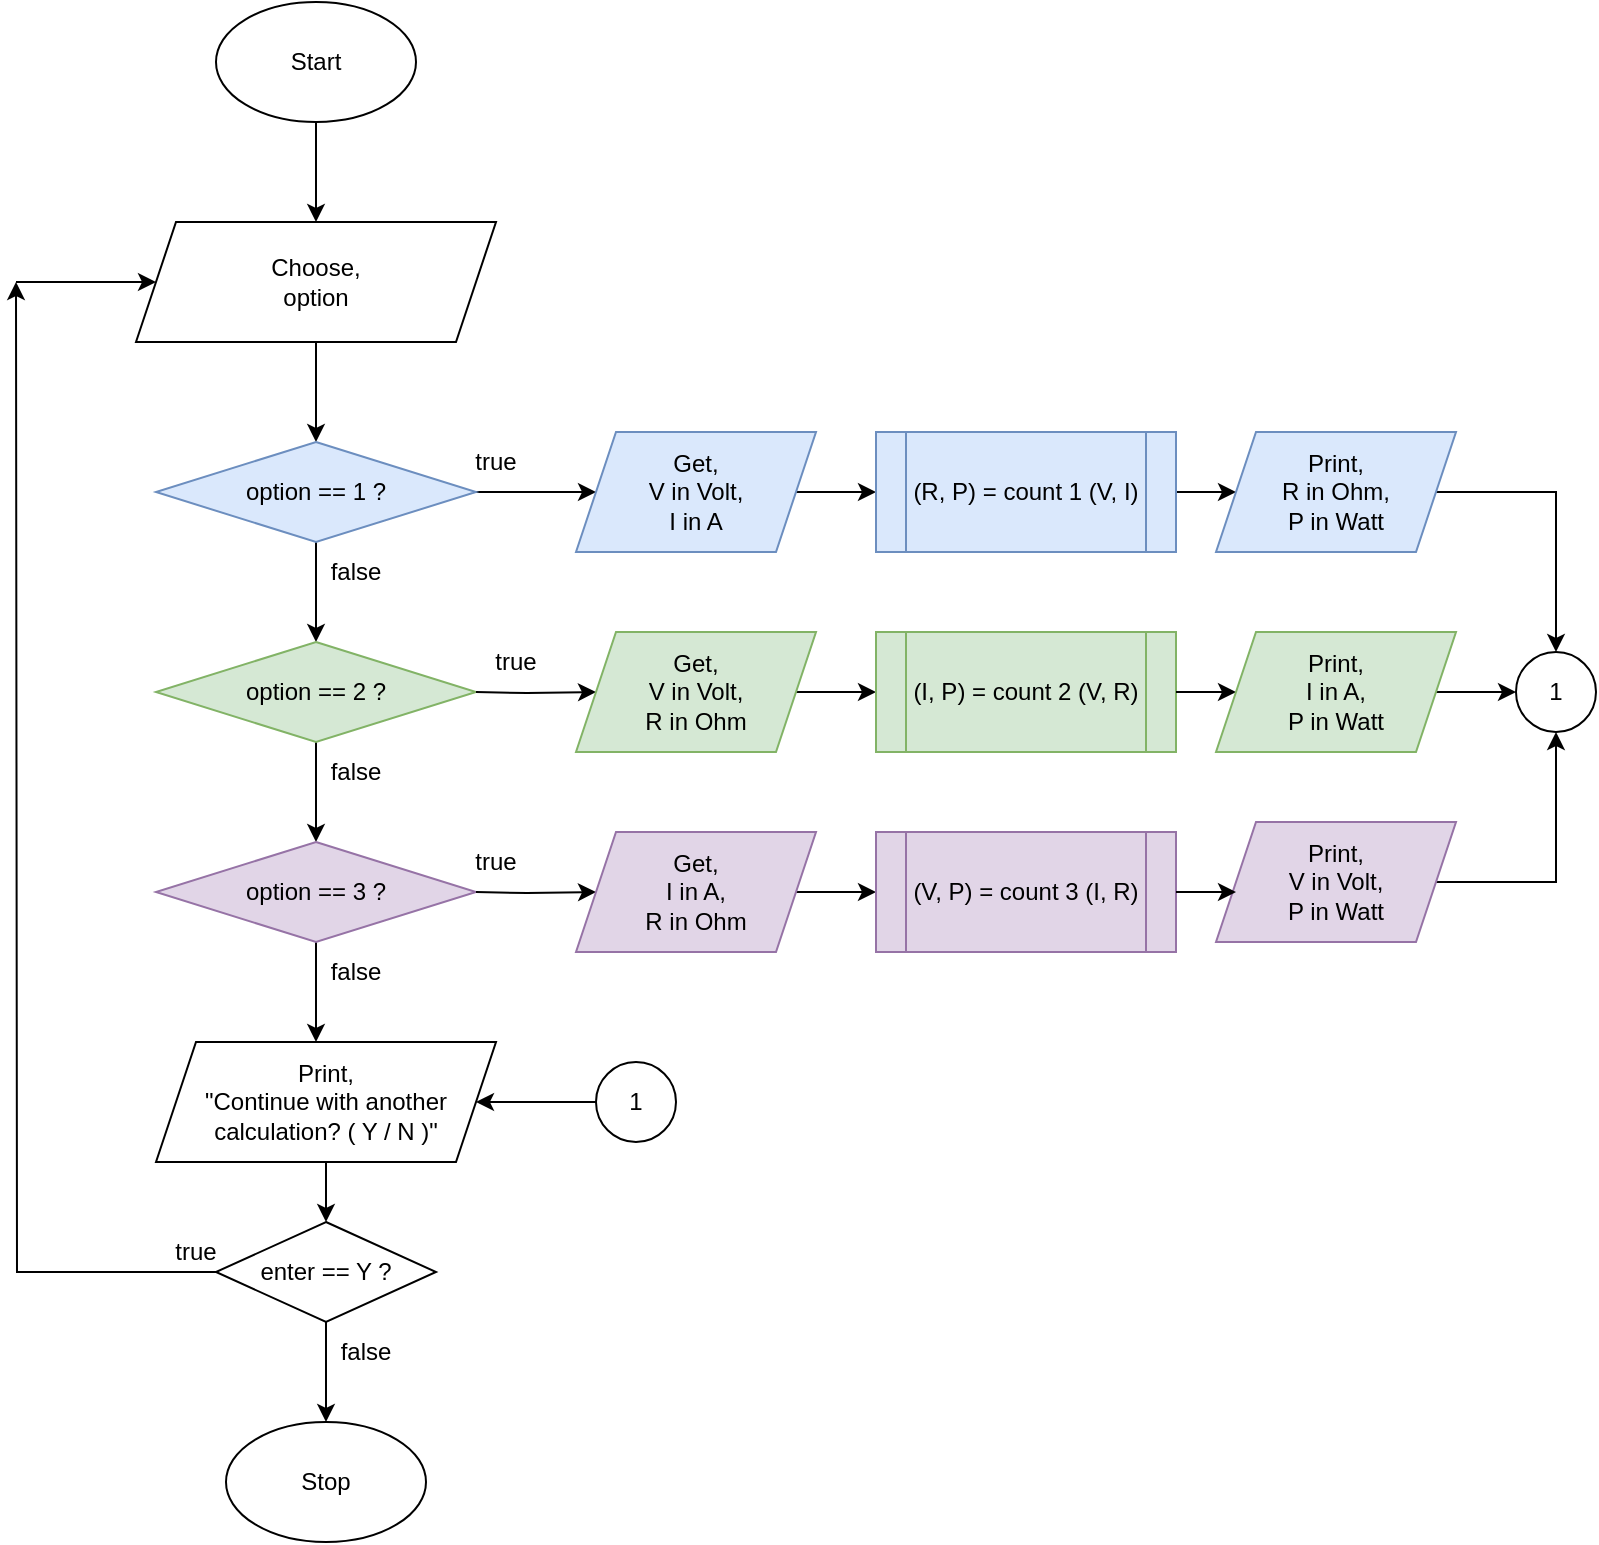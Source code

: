 <mxfile version="24.8.2" pages="2">
  <diagram id="C5RBs43oDa-KdzZeNtuy" name="Page-1">
    <mxGraphModel dx="440" dy="545" grid="1" gridSize="10" guides="1" tooltips="1" connect="1" arrows="1" fold="1" page="1" pageScale="1" pageWidth="827" pageHeight="1169" math="0" shadow="0">
      <root>
        <mxCell id="WIyWlLk6GJQsqaUBKTNV-0" />
        <mxCell id="WIyWlLk6GJQsqaUBKTNV-1" parent="WIyWlLk6GJQsqaUBKTNV-0" />
        <mxCell id="JV5kQsArWoztc2nQ-qtf-7" value="" style="edgeStyle=orthogonalEdgeStyle;rounded=0;orthogonalLoop=1;jettySize=auto;html=1;" parent="WIyWlLk6GJQsqaUBKTNV-1" source="lLmSjJzB7kvuS2VgkGlA-1" target="JV5kQsArWoztc2nQ-qtf-1" edge="1">
          <mxGeometry relative="1" as="geometry" />
        </mxCell>
        <mxCell id="lLmSjJzB7kvuS2VgkGlA-1" value="" style="ellipse;whiteSpace=wrap;html=1;" parent="WIyWlLk6GJQsqaUBKTNV-1" vertex="1">
          <mxGeometry x="150" y="70" width="100" height="60" as="geometry" />
        </mxCell>
        <mxCell id="lLmSjJzB7kvuS2VgkGlA-2" value="Start" style="text;strokeColor=none;align=center;fillColor=none;html=1;verticalAlign=middle;whiteSpace=wrap;rounded=0;" parent="WIyWlLk6GJQsqaUBKTNV-1" vertex="1">
          <mxGeometry x="170" y="85" width="60" height="30" as="geometry" />
        </mxCell>
        <mxCell id="JV5kQsArWoztc2nQ-qtf-31" value="" style="edgeStyle=orthogonalEdgeStyle;rounded=0;orthogonalLoop=1;jettySize=auto;html=1;" parent="WIyWlLk6GJQsqaUBKTNV-1" source="JV5kQsArWoztc2nQ-qtf-1" target="JV5kQsArWoztc2nQ-qtf-30" edge="1">
          <mxGeometry relative="1" as="geometry" />
        </mxCell>
        <mxCell id="JV5kQsArWoztc2nQ-qtf-1" value="Choose,&lt;div&gt;option&lt;/div&gt;" style="shape=parallelogram;perimeter=parallelogramPerimeter;whiteSpace=wrap;html=1;fixedSize=1;" parent="WIyWlLk6GJQsqaUBKTNV-1" vertex="1">
          <mxGeometry x="110" y="180" width="180" height="60" as="geometry" />
        </mxCell>
        <mxCell id="JV5kQsArWoztc2nQ-qtf-18" value="Stop" style="ellipse;whiteSpace=wrap;html=1;" parent="WIyWlLk6GJQsqaUBKTNV-1" vertex="1">
          <mxGeometry x="155" y="780" width="100" height="60" as="geometry" />
        </mxCell>
        <mxCell id="JV5kQsArWoztc2nQ-qtf-39" value="" style="edgeStyle=orthogonalEdgeStyle;rounded=0;orthogonalLoop=1;jettySize=auto;html=1;" parent="WIyWlLk6GJQsqaUBKTNV-1" source="JV5kQsArWoztc2nQ-qtf-30" target="JV5kQsArWoztc2nQ-qtf-38" edge="1">
          <mxGeometry relative="1" as="geometry" />
        </mxCell>
        <mxCell id="3vi8jpDH2Nh58lLkIZC9-1" value="" style="edgeStyle=orthogonalEdgeStyle;rounded=0;orthogonalLoop=1;jettySize=auto;html=1;" parent="WIyWlLk6GJQsqaUBKTNV-1" source="JV5kQsArWoztc2nQ-qtf-30" target="3vi8jpDH2Nh58lLkIZC9-0" edge="1">
          <mxGeometry relative="1" as="geometry" />
        </mxCell>
        <mxCell id="JV5kQsArWoztc2nQ-qtf-30" value="option == 1 ?" style="rhombus;whiteSpace=wrap;html=1;fillColor=#dae8fc;strokeColor=#6c8ebf;" parent="WIyWlLk6GJQsqaUBKTNV-1" vertex="1">
          <mxGeometry x="120" y="290" width="160" height="50" as="geometry" />
        </mxCell>
        <mxCell id="JV5kQsArWoztc2nQ-qtf-44" value="" style="edgeStyle=orthogonalEdgeStyle;rounded=0;orthogonalLoop=1;jettySize=auto;html=1;" parent="WIyWlLk6GJQsqaUBKTNV-1" source="JV5kQsArWoztc2nQ-qtf-38" target="JV5kQsArWoztc2nQ-qtf-43" edge="1">
          <mxGeometry relative="1" as="geometry" />
        </mxCell>
        <mxCell id="JV5kQsArWoztc2nQ-qtf-38" value="option == 2 ?" style="rhombus;whiteSpace=wrap;html=1;fillColor=#d5e8d4;strokeColor=#82b366;" parent="WIyWlLk6GJQsqaUBKTNV-1" vertex="1">
          <mxGeometry x="120" y="390" width="160" height="50" as="geometry" />
        </mxCell>
        <mxCell id="JV5kQsArWoztc2nQ-qtf-45" value="" style="edgeStyle=orthogonalEdgeStyle;rounded=0;orthogonalLoop=1;jettySize=auto;html=1;" parent="WIyWlLk6GJQsqaUBKTNV-1" source="JV5kQsArWoztc2nQ-qtf-43" edge="1">
          <mxGeometry relative="1" as="geometry">
            <mxPoint x="200" y="590" as="targetPoint" />
          </mxGeometry>
        </mxCell>
        <mxCell id="JV5kQsArWoztc2nQ-qtf-43" value="option == 3 ?" style="rhombus;whiteSpace=wrap;html=1;fillColor=#e1d5e7;strokeColor=#9673a6;" parent="WIyWlLk6GJQsqaUBKTNV-1" vertex="1">
          <mxGeometry x="120" y="490" width="160" height="50" as="geometry" />
        </mxCell>
        <mxCell id="JV5kQsArWoztc2nQ-qtf-75" value="false" style="text;strokeColor=none;align=center;fillColor=none;html=1;verticalAlign=middle;whiteSpace=wrap;rounded=0;" parent="WIyWlLk6GJQsqaUBKTNV-1" vertex="1">
          <mxGeometry x="190" y="340" width="60" height="30" as="geometry" />
        </mxCell>
        <mxCell id="JV5kQsArWoztc2nQ-qtf-76" value="false" style="text;strokeColor=none;align=center;fillColor=none;html=1;verticalAlign=middle;whiteSpace=wrap;rounded=0;" parent="WIyWlLk6GJQsqaUBKTNV-1" vertex="1">
          <mxGeometry x="190" y="440" width="60" height="30" as="geometry" />
        </mxCell>
        <mxCell id="JV5kQsArWoztc2nQ-qtf-77" value="false" style="text;strokeColor=none;align=center;fillColor=none;html=1;verticalAlign=middle;whiteSpace=wrap;rounded=0;" parent="WIyWlLk6GJQsqaUBKTNV-1" vertex="1">
          <mxGeometry x="190" y="540" width="60" height="30" as="geometry" />
        </mxCell>
        <mxCell id="3vi8jpDH2Nh58lLkIZC9-3" value="" style="edgeStyle=orthogonalEdgeStyle;rounded=0;orthogonalLoop=1;jettySize=auto;html=1;" parent="WIyWlLk6GJQsqaUBKTNV-1" source="3vi8jpDH2Nh58lLkIZC9-0" target="3vi8jpDH2Nh58lLkIZC9-2" edge="1">
          <mxGeometry relative="1" as="geometry" />
        </mxCell>
        <mxCell id="3vi8jpDH2Nh58lLkIZC9-0" value="Get,&lt;div&gt;V in Volt,&lt;/div&gt;&lt;div&gt;I in A&lt;/div&gt;" style="shape=parallelogram;perimeter=parallelogramPerimeter;whiteSpace=wrap;html=1;fixedSize=1;fillColor=#dae8fc;strokeColor=#6c8ebf;" parent="WIyWlLk6GJQsqaUBKTNV-1" vertex="1">
          <mxGeometry x="330" y="285" width="120" height="60" as="geometry" />
        </mxCell>
        <mxCell id="3vi8jpDH2Nh58lLkIZC9-18" value="" style="edgeStyle=orthogonalEdgeStyle;rounded=0;orthogonalLoop=1;jettySize=auto;html=1;" parent="WIyWlLk6GJQsqaUBKTNV-1" source="3vi8jpDH2Nh58lLkIZC9-2" target="3vi8jpDH2Nh58lLkIZC9-17" edge="1">
          <mxGeometry relative="1" as="geometry" />
        </mxCell>
        <mxCell id="3vi8jpDH2Nh58lLkIZC9-2" value="(R, P) = count 1 (V, I)" style="shape=process;whiteSpace=wrap;html=1;backgroundOutline=1;fillColor=#dae8fc;strokeColor=#6c8ebf;" parent="WIyWlLk6GJQsqaUBKTNV-1" vertex="1">
          <mxGeometry x="480" y="285" width="150" height="60" as="geometry" />
        </mxCell>
        <mxCell id="3vi8jpDH2Nh58lLkIZC9-4" value="true" style="text;strokeColor=none;align=center;fillColor=none;html=1;verticalAlign=middle;whiteSpace=wrap;rounded=0;" parent="WIyWlLk6GJQsqaUBKTNV-1" vertex="1">
          <mxGeometry x="260" y="285" width="60" height="30" as="geometry" />
        </mxCell>
        <mxCell id="3vi8jpDH2Nh58lLkIZC9-5" value="" style="edgeStyle=orthogonalEdgeStyle;rounded=0;orthogonalLoop=1;jettySize=auto;html=1;" parent="WIyWlLk6GJQsqaUBKTNV-1" target="3vi8jpDH2Nh58lLkIZC9-7" edge="1">
          <mxGeometry relative="1" as="geometry">
            <mxPoint x="280" y="415" as="sourcePoint" />
          </mxGeometry>
        </mxCell>
        <mxCell id="3vi8jpDH2Nh58lLkIZC9-6" value="" style="edgeStyle=orthogonalEdgeStyle;rounded=0;orthogonalLoop=1;jettySize=auto;html=1;" parent="WIyWlLk6GJQsqaUBKTNV-1" source="3vi8jpDH2Nh58lLkIZC9-7" target="3vi8jpDH2Nh58lLkIZC9-8" edge="1">
          <mxGeometry relative="1" as="geometry" />
        </mxCell>
        <mxCell id="3vi8jpDH2Nh58lLkIZC9-7" value="Get,&lt;div&gt;V in Volt,&lt;/div&gt;&lt;div&gt;R in Ohm&lt;/div&gt;" style="shape=parallelogram;perimeter=parallelogramPerimeter;whiteSpace=wrap;html=1;fixedSize=1;fillColor=#d5e8d4;strokeColor=#82b366;" parent="WIyWlLk6GJQsqaUBKTNV-1" vertex="1">
          <mxGeometry x="330" y="385" width="120" height="60" as="geometry" />
        </mxCell>
        <mxCell id="3vi8jpDH2Nh58lLkIZC9-8" value="(I, P) = count 2 (V, R)" style="shape=process;whiteSpace=wrap;html=1;backgroundOutline=1;fillColor=#d5e8d4;strokeColor=#82b366;" parent="WIyWlLk6GJQsqaUBKTNV-1" vertex="1">
          <mxGeometry x="480" y="385" width="150" height="60" as="geometry" />
        </mxCell>
        <mxCell id="3vi8jpDH2Nh58lLkIZC9-9" value="true" style="text;strokeColor=none;align=center;fillColor=none;html=1;verticalAlign=middle;whiteSpace=wrap;rounded=0;" parent="WIyWlLk6GJQsqaUBKTNV-1" vertex="1">
          <mxGeometry x="270" y="385" width="60" height="30" as="geometry" />
        </mxCell>
        <mxCell id="3vi8jpDH2Nh58lLkIZC9-10" value="" style="edgeStyle=orthogonalEdgeStyle;rounded=0;orthogonalLoop=1;jettySize=auto;html=1;" parent="WIyWlLk6GJQsqaUBKTNV-1" target="3vi8jpDH2Nh58lLkIZC9-12" edge="1">
          <mxGeometry relative="1" as="geometry">
            <mxPoint x="280" y="515" as="sourcePoint" />
          </mxGeometry>
        </mxCell>
        <mxCell id="3vi8jpDH2Nh58lLkIZC9-11" value="" style="edgeStyle=orthogonalEdgeStyle;rounded=0;orthogonalLoop=1;jettySize=auto;html=1;" parent="WIyWlLk6GJQsqaUBKTNV-1" source="3vi8jpDH2Nh58lLkIZC9-12" target="3vi8jpDH2Nh58lLkIZC9-13" edge="1">
          <mxGeometry relative="1" as="geometry" />
        </mxCell>
        <mxCell id="3vi8jpDH2Nh58lLkIZC9-12" value="Get,&lt;div&gt;I in A,&lt;/div&gt;&lt;div&gt;R in Ohm&lt;/div&gt;" style="shape=parallelogram;perimeter=parallelogramPerimeter;whiteSpace=wrap;html=1;fixedSize=1;fillColor=#e1d5e7;strokeColor=#9673a6;" parent="WIyWlLk6GJQsqaUBKTNV-1" vertex="1">
          <mxGeometry x="330" y="485" width="120" height="60" as="geometry" />
        </mxCell>
        <mxCell id="3vi8jpDH2Nh58lLkIZC9-13" value="(V, P) = count 3 (I, R)" style="shape=process;whiteSpace=wrap;html=1;backgroundOutline=1;fillColor=#e1d5e7;strokeColor=#9673a6;" parent="WIyWlLk6GJQsqaUBKTNV-1" vertex="1">
          <mxGeometry x="480" y="485" width="150" height="60" as="geometry" />
        </mxCell>
        <mxCell id="3vi8jpDH2Nh58lLkIZC9-14" value="true" style="text;strokeColor=none;align=center;fillColor=none;html=1;verticalAlign=middle;whiteSpace=wrap;rounded=0;" parent="WIyWlLk6GJQsqaUBKTNV-1" vertex="1">
          <mxGeometry x="260" y="485" width="60" height="30" as="geometry" />
        </mxCell>
        <mxCell id="3vi8jpDH2Nh58lLkIZC9-24" value="" style="edgeStyle=orthogonalEdgeStyle;rounded=0;orthogonalLoop=1;jettySize=auto;html=1;" parent="WIyWlLk6GJQsqaUBKTNV-1" source="3vi8jpDH2Nh58lLkIZC9-17" target="3vi8jpDH2Nh58lLkIZC9-23" edge="1">
          <mxGeometry relative="1" as="geometry" />
        </mxCell>
        <mxCell id="3vi8jpDH2Nh58lLkIZC9-17" value="Print,&lt;div&gt;R in Ohm,&lt;/div&gt;&lt;div&gt;P in Watt&lt;/div&gt;" style="shape=parallelogram;perimeter=parallelogramPerimeter;whiteSpace=wrap;html=1;fixedSize=1;fillColor=#dae8fc;strokeColor=#6c8ebf;" parent="WIyWlLk6GJQsqaUBKTNV-1" vertex="1">
          <mxGeometry x="650" y="285" width="120" height="60" as="geometry" />
        </mxCell>
        <mxCell id="3vi8jpDH2Nh58lLkIZC9-19" value="" style="edgeStyle=orthogonalEdgeStyle;rounded=0;orthogonalLoop=1;jettySize=auto;html=1;exitX=1;exitY=0.5;exitDx=0;exitDy=0;" parent="WIyWlLk6GJQsqaUBKTNV-1" source="3vi8jpDH2Nh58lLkIZC9-8" target="3vi8jpDH2Nh58lLkIZC9-20" edge="1">
          <mxGeometry relative="1" as="geometry">
            <mxPoint x="620" y="415" as="sourcePoint" />
          </mxGeometry>
        </mxCell>
        <mxCell id="3vi8jpDH2Nh58lLkIZC9-25" value="" style="edgeStyle=orthogonalEdgeStyle;rounded=0;orthogonalLoop=1;jettySize=auto;html=1;" parent="WIyWlLk6GJQsqaUBKTNV-1" source="3vi8jpDH2Nh58lLkIZC9-20" target="3vi8jpDH2Nh58lLkIZC9-23" edge="1">
          <mxGeometry relative="1" as="geometry" />
        </mxCell>
        <mxCell id="3vi8jpDH2Nh58lLkIZC9-20" value="Print,&lt;div&gt;I in A,&lt;/div&gt;&lt;div&gt;P in Watt&lt;/div&gt;" style="shape=parallelogram;perimeter=parallelogramPerimeter;whiteSpace=wrap;html=1;fixedSize=1;fillColor=#d5e8d4;strokeColor=#82b366;" parent="WIyWlLk6GJQsqaUBKTNV-1" vertex="1">
          <mxGeometry x="650" y="385" width="120" height="60" as="geometry" />
        </mxCell>
        <mxCell id="3vi8jpDH2Nh58lLkIZC9-26" style="edgeStyle=orthogonalEdgeStyle;rounded=0;orthogonalLoop=1;jettySize=auto;html=1;exitX=1;exitY=0.5;exitDx=0;exitDy=0;entryX=0.5;entryY=1;entryDx=0;entryDy=0;" parent="WIyWlLk6GJQsqaUBKTNV-1" source="3vi8jpDH2Nh58lLkIZC9-22" target="3vi8jpDH2Nh58lLkIZC9-23" edge="1">
          <mxGeometry relative="1" as="geometry" />
        </mxCell>
        <mxCell id="3vi8jpDH2Nh58lLkIZC9-22" value="Print,&lt;div&gt;V in Volt,&lt;/div&gt;&lt;div&gt;P in Watt&lt;/div&gt;" style="shape=parallelogram;perimeter=parallelogramPerimeter;whiteSpace=wrap;html=1;fixedSize=1;fillColor=#e1d5e7;strokeColor=#9673a6;" parent="WIyWlLk6GJQsqaUBKTNV-1" vertex="1">
          <mxGeometry x="650" y="480" width="120" height="60" as="geometry" />
        </mxCell>
        <mxCell id="3vi8jpDH2Nh58lLkIZC9-23" value="1" style="ellipse;whiteSpace=wrap;html=1;" parent="WIyWlLk6GJQsqaUBKTNV-1" vertex="1">
          <mxGeometry x="800" y="395" width="40" height="40" as="geometry" />
        </mxCell>
        <mxCell id="3vi8jpDH2Nh58lLkIZC9-29" value="" style="edgeStyle=orthogonalEdgeStyle;rounded=0;orthogonalLoop=1;jettySize=auto;html=1;" parent="WIyWlLk6GJQsqaUBKTNV-1" source="3vi8jpDH2Nh58lLkIZC9-27" target="3vi8jpDH2Nh58lLkIZC9-28" edge="1">
          <mxGeometry relative="1" as="geometry" />
        </mxCell>
        <mxCell id="3vi8jpDH2Nh58lLkIZC9-27" value="Print,&lt;div&gt;&quot;Continue with another calculation? ( Y / N )&quot;&lt;/div&gt;" style="shape=parallelogram;perimeter=parallelogramPerimeter;whiteSpace=wrap;html=1;fixedSize=1;" parent="WIyWlLk6GJQsqaUBKTNV-1" vertex="1">
          <mxGeometry x="120" y="590" width="170" height="60" as="geometry" />
        </mxCell>
        <mxCell id="3vi8jpDH2Nh58lLkIZC9-30" style="edgeStyle=orthogonalEdgeStyle;rounded=0;orthogonalLoop=1;jettySize=auto;html=1;" parent="WIyWlLk6GJQsqaUBKTNV-1" source="3vi8jpDH2Nh58lLkIZC9-28" edge="1">
          <mxGeometry relative="1" as="geometry">
            <mxPoint x="50" y="210" as="targetPoint" />
          </mxGeometry>
        </mxCell>
        <mxCell id="3vi8jpDH2Nh58lLkIZC9-33" value="" style="edgeStyle=orthogonalEdgeStyle;rounded=0;orthogonalLoop=1;jettySize=auto;html=1;" parent="WIyWlLk6GJQsqaUBKTNV-1" source="3vi8jpDH2Nh58lLkIZC9-28" target="JV5kQsArWoztc2nQ-qtf-18" edge="1">
          <mxGeometry relative="1" as="geometry" />
        </mxCell>
        <mxCell id="3vi8jpDH2Nh58lLkIZC9-28" value="enter == Y ?" style="rhombus;whiteSpace=wrap;html=1;" parent="WIyWlLk6GJQsqaUBKTNV-1" vertex="1">
          <mxGeometry x="150" y="680" width="110" height="50" as="geometry" />
        </mxCell>
        <mxCell id="3vi8jpDH2Nh58lLkIZC9-32" value="" style="endArrow=classic;html=1;rounded=0;" parent="WIyWlLk6GJQsqaUBKTNV-1" target="JV5kQsArWoztc2nQ-qtf-1" edge="1">
          <mxGeometry width="50" height="50" relative="1" as="geometry">
            <mxPoint x="50" y="210" as="sourcePoint" />
            <mxPoint x="100" y="170" as="targetPoint" />
          </mxGeometry>
        </mxCell>
        <mxCell id="3vi8jpDH2Nh58lLkIZC9-34" value="false" style="text;strokeColor=none;align=center;fillColor=none;html=1;verticalAlign=middle;whiteSpace=wrap;rounded=0;" parent="WIyWlLk6GJQsqaUBKTNV-1" vertex="1">
          <mxGeometry x="195" y="730" width="60" height="30" as="geometry" />
        </mxCell>
        <mxCell id="3vi8jpDH2Nh58lLkIZC9-35" value="true" style="text;strokeColor=none;align=center;fillColor=none;html=1;verticalAlign=middle;whiteSpace=wrap;rounded=0;" parent="WIyWlLk6GJQsqaUBKTNV-1" vertex="1">
          <mxGeometry x="110" y="680" width="60" height="30" as="geometry" />
        </mxCell>
        <mxCell id="3vi8jpDH2Nh58lLkIZC9-37" value="" style="edgeStyle=orthogonalEdgeStyle;rounded=0;orthogonalLoop=1;jettySize=auto;html=1;" parent="WIyWlLk6GJQsqaUBKTNV-1" source="3vi8jpDH2Nh58lLkIZC9-36" target="3vi8jpDH2Nh58lLkIZC9-27" edge="1">
          <mxGeometry relative="1" as="geometry" />
        </mxCell>
        <mxCell id="3vi8jpDH2Nh58lLkIZC9-36" value="1" style="ellipse;whiteSpace=wrap;html=1;" parent="WIyWlLk6GJQsqaUBKTNV-1" vertex="1">
          <mxGeometry x="340" y="600" width="40" height="40" as="geometry" />
        </mxCell>
        <mxCell id="3vi8jpDH2Nh58lLkIZC9-47" value="" style="endArrow=classic;html=1;rounded=0;entryX=0;entryY=0.5;entryDx=0;entryDy=0;exitX=1;exitY=0.5;exitDx=0;exitDy=0;" parent="WIyWlLk6GJQsqaUBKTNV-1" source="3vi8jpDH2Nh58lLkIZC9-13" edge="1">
          <mxGeometry width="50" height="50" relative="1" as="geometry">
            <mxPoint x="630" y="521" as="sourcePoint" />
            <mxPoint x="660" y="515" as="targetPoint" />
          </mxGeometry>
        </mxCell>
      </root>
    </mxGraphModel>
  </diagram>
  <diagram name="Copy of Page-1" id="pQ6eCH4j6E5Khea1NTjK">
    <mxGraphModel dx="1267" dy="545" grid="1" gridSize="10" guides="1" tooltips="1" connect="1" arrows="1" fold="1" page="1" pageScale="1" pageWidth="827" pageHeight="1169" math="0" shadow="0">
      <root>
        <mxCell id="Q2OEIJeCDK87NDH6tHqp-0" />
        <mxCell id="Q2OEIJeCDK87NDH6tHqp-1" parent="Q2OEIJeCDK87NDH6tHqp-0" />
        <mxCell id="Q2OEIJeCDK87NDH6tHqp-51" value="" style="edgeStyle=orthogonalEdgeStyle;rounded=0;orthogonalLoop=1;jettySize=auto;html=1;" parent="Q2OEIJeCDK87NDH6tHqp-1" source="Q2OEIJeCDK87NDH6tHqp-52" target="Q2OEIJeCDK87NDH6tHqp-54" edge="1">
          <mxGeometry relative="1" as="geometry" />
        </mxCell>
        <mxCell id="Q2OEIJeCDK87NDH6tHqp-52" value="count 1 (A, B)" style="ellipse;whiteSpace=wrap;html=1;fillColor=#dae8fc;strokeColor=#6c8ebf;" parent="Q2OEIJeCDK87NDH6tHqp-1" vertex="1">
          <mxGeometry x="-770" y="165" width="120" height="60" as="geometry" />
        </mxCell>
        <mxCell id="Q2OEIJeCDK87NDH6tHqp-53" value="" style="edgeStyle=orthogonalEdgeStyle;rounded=0;orthogonalLoop=1;jettySize=auto;html=1;" parent="Q2OEIJeCDK87NDH6tHqp-1" source="Q2OEIJeCDK87NDH6tHqp-54" target="Q2OEIJeCDK87NDH6tHqp-56" edge="1">
          <mxGeometry relative="1" as="geometry" />
        </mxCell>
        <mxCell id="Q2OEIJeCDK87NDH6tHqp-54" value="resistant =&amp;nbsp;&lt;span style=&quot;color: initial;&quot;&gt;B / A&amp;nbsp;&lt;/span&gt;" style="whiteSpace=wrap;html=1;fillColor=#dae8fc;strokeColor=#6c8ebf;" parent="Q2OEIJeCDK87NDH6tHqp-1" vertex="1">
          <mxGeometry x="-760" y="265" width="100" height="60" as="geometry" />
        </mxCell>
        <mxCell id="Q2OEIJeCDK87NDH6tHqp-55" value="" style="edgeStyle=orthogonalEdgeStyle;rounded=0;orthogonalLoop=1;jettySize=auto;html=1;" parent="Q2OEIJeCDK87NDH6tHqp-1" source="Q2OEIJeCDK87NDH6tHqp-56" target="Q2OEIJeCDK87NDH6tHqp-58" edge="1">
          <mxGeometry relative="1" as="geometry" />
        </mxCell>
        <mxCell id="Q2OEIJeCDK87NDH6tHqp-56" value="power = A * B" style="whiteSpace=wrap;html=1;fillColor=#dae8fc;strokeColor=#6c8ebf;" parent="Q2OEIJeCDK87NDH6tHqp-1" vertex="1">
          <mxGeometry x="-770" y="365" width="120" height="60" as="geometry" />
        </mxCell>
        <mxCell id="Q2OEIJeCDK87NDH6tHqp-58" value="Return&lt;div&gt;resistant, power&lt;/div&gt;" style="ellipse;whiteSpace=wrap;html=1;fillColor=#dae8fc;strokeColor=#6c8ebf;" parent="Q2OEIJeCDK87NDH6tHqp-1" vertex="1">
          <mxGeometry x="-770" y="465" width="120" height="60" as="geometry" />
        </mxCell>
        <mxCell id="opu7uX6bIFMGZEMMum_a-10" style="edgeStyle=orthogonalEdgeStyle;rounded=0;orthogonalLoop=1;jettySize=auto;html=1;exitX=0.5;exitY=1;exitDx=0;exitDy=0;entryX=0.5;entryY=0;entryDx=0;entryDy=0;" parent="Q2OEIJeCDK87NDH6tHqp-1" source="Q2OEIJeCDK87NDH6tHqp-60" target="Q2OEIJeCDK87NDH6tHqp-62" edge="1">
          <mxGeometry relative="1" as="geometry" />
        </mxCell>
        <mxCell id="Q2OEIJeCDK87NDH6tHqp-60" value="count 2 (A, B)" style="ellipse;whiteSpace=wrap;html=1;fillColor=#d5e8d4;strokeColor=#82b366;" parent="Q2OEIJeCDK87NDH6tHqp-1" vertex="1">
          <mxGeometry x="-589" y="165" width="120" height="60" as="geometry" />
        </mxCell>
        <mxCell id="opu7uX6bIFMGZEMMum_a-12" value="" style="edgeStyle=orthogonalEdgeStyle;rounded=0;orthogonalLoop=1;jettySize=auto;html=1;" parent="Q2OEIJeCDK87NDH6tHqp-1" source="Q2OEIJeCDK87NDH6tHqp-62" target="Q2OEIJeCDK87NDH6tHqp-64" edge="1">
          <mxGeometry relative="1" as="geometry" />
        </mxCell>
        <mxCell id="Q2OEIJeCDK87NDH6tHqp-62" value="current = A / B&amp;nbsp;" style="whiteSpace=wrap;html=1;fillColor=#d5e8d4;strokeColor=#82b366;" parent="Q2OEIJeCDK87NDH6tHqp-1" vertex="1">
          <mxGeometry x="-579" y="265" width="100" height="60" as="geometry" />
        </mxCell>
        <mxCell id="opu7uX6bIFMGZEMMum_a-15" value="" style="edgeStyle=orthogonalEdgeStyle;rounded=0;orthogonalLoop=1;jettySize=auto;html=1;" parent="Q2OEIJeCDK87NDH6tHqp-1" source="Q2OEIJeCDK87NDH6tHqp-64" target="Q2OEIJeCDK87NDH6tHqp-65" edge="1">
          <mxGeometry relative="1" as="geometry" />
        </mxCell>
        <mxCell id="Q2OEIJeCDK87NDH6tHqp-64" value="power = (A * A) / B" style="whiteSpace=wrap;html=1;fillColor=#d5e8d4;strokeColor=#82b366;" parent="Q2OEIJeCDK87NDH6tHqp-1" vertex="1">
          <mxGeometry x="-589" y="365" width="120" height="60" as="geometry" />
        </mxCell>
        <mxCell id="Q2OEIJeCDK87NDH6tHqp-65" value="Return&lt;div&gt;current, power&lt;/div&gt;" style="ellipse;whiteSpace=wrap;html=1;fillColor=#d5e8d4;strokeColor=#82b366;" parent="Q2OEIJeCDK87NDH6tHqp-1" vertex="1">
          <mxGeometry x="-589" y="465" width="120" height="60" as="geometry" />
        </mxCell>
        <mxCell id="opu7uX6bIFMGZEMMum_a-14" value="" style="edgeStyle=orthogonalEdgeStyle;rounded=0;orthogonalLoop=1;jettySize=auto;html=1;" parent="Q2OEIJeCDK87NDH6tHqp-1" source="Q2OEIJeCDK87NDH6tHqp-67" target="Q2OEIJeCDK87NDH6tHqp-69" edge="1">
          <mxGeometry relative="1" as="geometry" />
        </mxCell>
        <mxCell id="Q2OEIJeCDK87NDH6tHqp-67" value="count 3 (A, B)" style="ellipse;whiteSpace=wrap;html=1;fillColor=#e1d5e7;strokeColor=#9673a6;" parent="Q2OEIJeCDK87NDH6tHqp-1" vertex="1">
          <mxGeometry x="-410" y="165" width="120" height="60" as="geometry" />
        </mxCell>
        <mxCell id="opu7uX6bIFMGZEMMum_a-13" value="" style="edgeStyle=orthogonalEdgeStyle;rounded=0;orthogonalLoop=1;jettySize=auto;html=1;" parent="Q2OEIJeCDK87NDH6tHqp-1" source="Q2OEIJeCDK87NDH6tHqp-69" target="Q2OEIJeCDK87NDH6tHqp-71" edge="1">
          <mxGeometry relative="1" as="geometry" />
        </mxCell>
        <mxCell id="Q2OEIJeCDK87NDH6tHqp-69" value="volatge =&amp;nbsp; A * B" style="whiteSpace=wrap;html=1;fillColor=#e1d5e7;strokeColor=#9673a6;" parent="Q2OEIJeCDK87NDH6tHqp-1" vertex="1">
          <mxGeometry x="-400" y="265" width="100" height="60" as="geometry" />
        </mxCell>
        <mxCell id="opu7uX6bIFMGZEMMum_a-16" value="" style="edgeStyle=orthogonalEdgeStyle;rounded=0;orthogonalLoop=1;jettySize=auto;html=1;" parent="Q2OEIJeCDK87NDH6tHqp-1" source="Q2OEIJeCDK87NDH6tHqp-71" target="Q2OEIJeCDK87NDH6tHqp-72" edge="1">
          <mxGeometry relative="1" as="geometry" />
        </mxCell>
        <mxCell id="Q2OEIJeCDK87NDH6tHqp-71" value="power = A * A * B" style="whiteSpace=wrap;html=1;fillColor=#e1d5e7;strokeColor=#9673a6;" parent="Q2OEIJeCDK87NDH6tHqp-1" vertex="1">
          <mxGeometry x="-410" y="365" width="120" height="60" as="geometry" />
        </mxCell>
        <mxCell id="Q2OEIJeCDK87NDH6tHqp-72" value="Return&lt;div&gt;voltage, power&lt;/div&gt;" style="ellipse;whiteSpace=wrap;html=1;fillColor=#e1d5e7;strokeColor=#9673a6;" parent="Q2OEIJeCDK87NDH6tHqp-1" vertex="1">
          <mxGeometry x="-410" y="465" width="120" height="60" as="geometry" />
        </mxCell>
      </root>
    </mxGraphModel>
  </diagram>
</mxfile>
